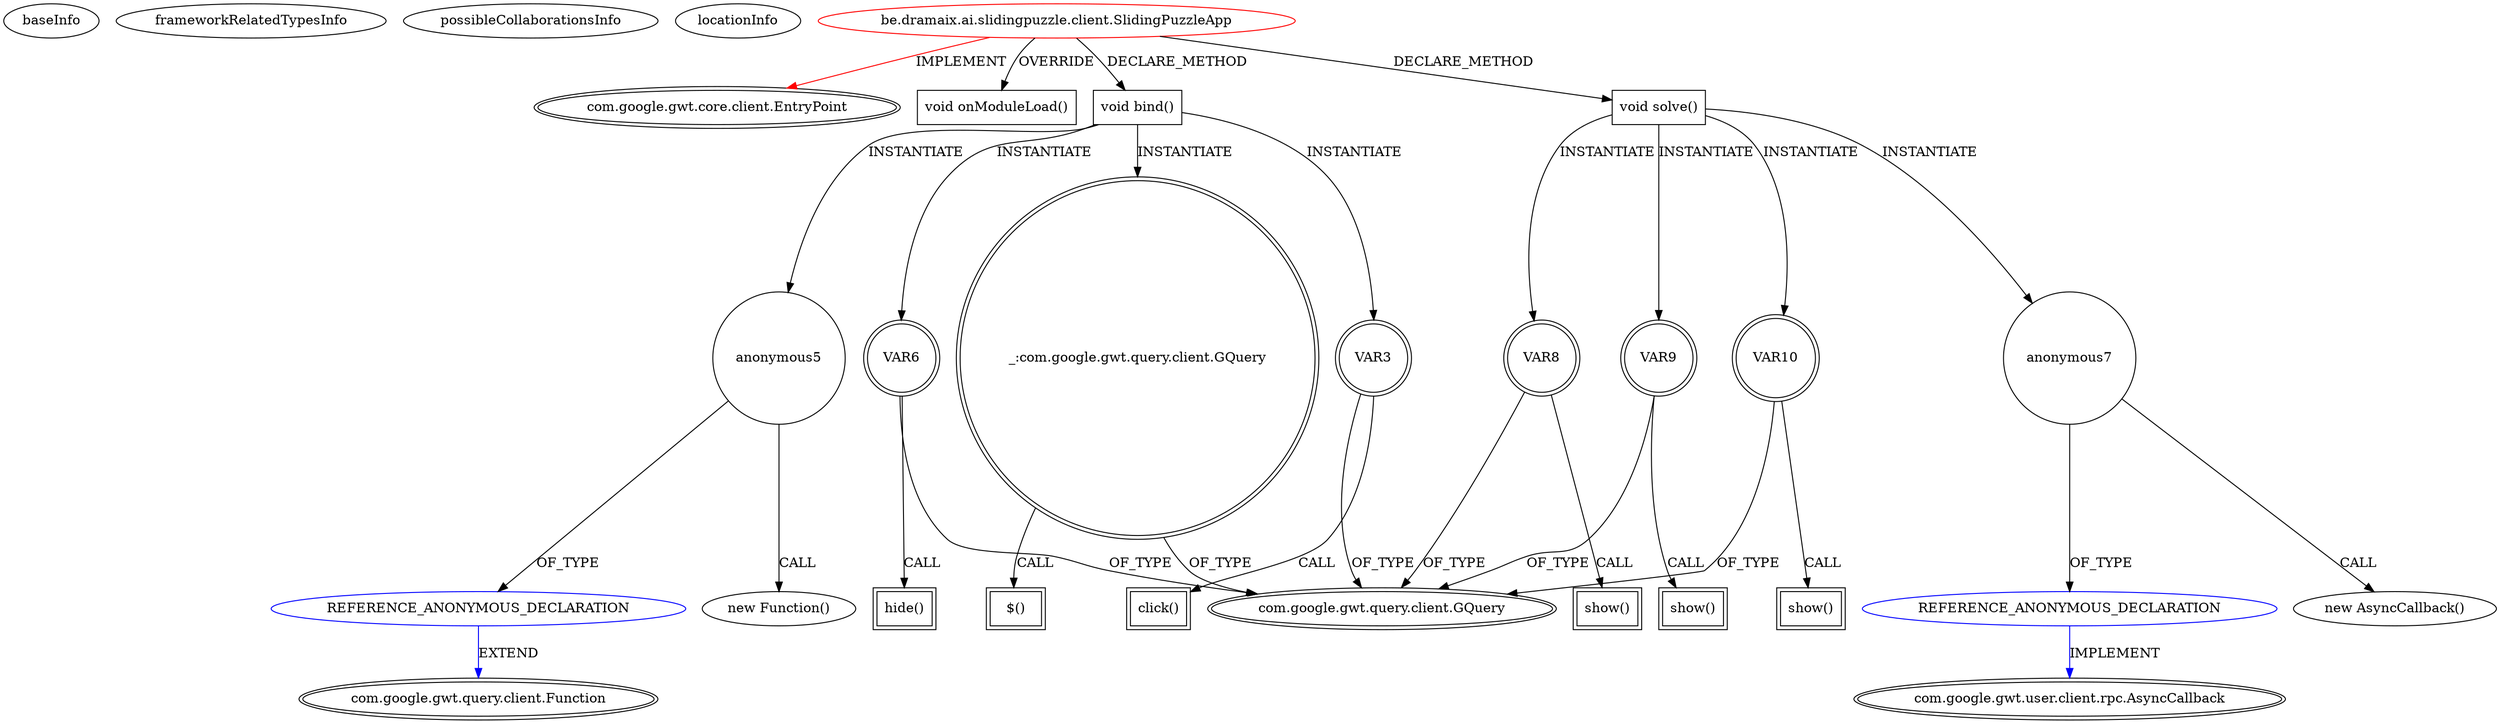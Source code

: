 digraph {
baseInfo[graphId=3113,category="extension_graph",isAnonymous=false,possibleRelation=true]
frameworkRelatedTypesInfo[0="com.google.gwt.core.client.EntryPoint"]
possibleCollaborationsInfo[0="3113~CLIENT_METHOD_DECLARATION-INSTANTIATION-~com.google.gwt.core.client.EntryPoint ~com.google.gwt.user.client.rpc.AsyncCallback ~false~true",1="3113~CLIENT_METHOD_DECLARATION-INSTANTIATION-~com.google.gwt.core.client.EntryPoint ~com.google.gwt.query.client.Function ~false~true"]
locationInfo[projectName="jDramaix-SlidingPuzzle",filePath="/jDramaix-SlidingPuzzle/SlidingPuzzle-master/src/be/dramaix/ai/slidingpuzzle/client/SlidingPuzzleApp.java",contextSignature="SlidingPuzzleApp",graphId="3113"]
0[label="be.dramaix.ai.slidingpuzzle.client.SlidingPuzzleApp",vertexType="ROOT_CLIENT_CLASS_DECLARATION",isFrameworkType=false,color=red]
1[label="com.google.gwt.core.client.EntryPoint",vertexType="FRAMEWORK_INTERFACE_TYPE",isFrameworkType=true,peripheries=2]
2[label="void onModuleLoad()",vertexType="OVERRIDING_METHOD_DECLARATION",isFrameworkType=false,shape=box]
13[label="void bind()",vertexType="CLIENT_METHOD_DECLARATION",isFrameworkType=false,shape=box]
14[label="VAR3",vertexType="VARIABLE_EXPRESION",isFrameworkType=true,peripheries=2,shape=circle]
16[label="com.google.gwt.query.client.GQuery",vertexType="FRAMEWORK_CLASS_TYPE",isFrameworkType=true,peripheries=2]
15[label="click()",vertexType="INSIDE_CALL",isFrameworkType=true,peripheries=2,shape=box]
17[label="_:com.google.gwt.query.client.GQuery",vertexType="VARIABLE_EXPRESION",isFrameworkType=true,peripheries=2,shape=circle]
18[label="$()",vertexType="INSIDE_CALL",isFrameworkType=true,peripheries=2,shape=box]
21[label="anonymous5",vertexType="VARIABLE_EXPRESION",isFrameworkType=false,shape=circle]
22[label="REFERENCE_ANONYMOUS_DECLARATION",vertexType="REFERENCE_ANONYMOUS_DECLARATION",isFrameworkType=false,color=blue]
23[label="com.google.gwt.query.client.Function",vertexType="FRAMEWORK_CLASS_TYPE",isFrameworkType=true,peripheries=2]
20[label="new Function()",vertexType="CONSTRUCTOR_CALL",isFrameworkType=false]
24[label="VAR6",vertexType="VARIABLE_EXPRESION",isFrameworkType=true,peripheries=2,shape=circle]
25[label="hide()",vertexType="INSIDE_CALL",isFrameworkType=true,peripheries=2,shape=box]
27[label="void solve()",vertexType="CLIENT_METHOD_DECLARATION",isFrameworkType=false,shape=box]
29[label="anonymous7",vertexType="VARIABLE_EXPRESION",isFrameworkType=false,shape=circle]
30[label="REFERENCE_ANONYMOUS_DECLARATION",vertexType="REFERENCE_ANONYMOUS_DECLARATION",isFrameworkType=false,color=blue]
31[label="com.google.gwt.user.client.rpc.AsyncCallback",vertexType="FRAMEWORK_INTERFACE_TYPE",isFrameworkType=true,peripheries=2]
28[label="new AsyncCallback()",vertexType="CONSTRUCTOR_CALL",isFrameworkType=false]
32[label="VAR8",vertexType="VARIABLE_EXPRESION",isFrameworkType=true,peripheries=2,shape=circle]
33[label="show()",vertexType="INSIDE_CALL",isFrameworkType=true,peripheries=2,shape=box]
35[label="VAR9",vertexType="VARIABLE_EXPRESION",isFrameworkType=true,peripheries=2,shape=circle]
36[label="show()",vertexType="INSIDE_CALL",isFrameworkType=true,peripheries=2,shape=box]
38[label="VAR10",vertexType="VARIABLE_EXPRESION",isFrameworkType=true,peripheries=2,shape=circle]
39[label="show()",vertexType="INSIDE_CALL",isFrameworkType=true,peripheries=2,shape=box]
0->1[label="IMPLEMENT",color=red]
0->2[label="OVERRIDE"]
0->13[label="DECLARE_METHOD"]
13->14[label="INSTANTIATE"]
14->16[label="OF_TYPE"]
14->15[label="CALL"]
13->17[label="INSTANTIATE"]
17->16[label="OF_TYPE"]
17->18[label="CALL"]
13->21[label="INSTANTIATE"]
22->23[label="EXTEND",color=blue]
21->22[label="OF_TYPE"]
21->20[label="CALL"]
13->24[label="INSTANTIATE"]
24->16[label="OF_TYPE"]
24->25[label="CALL"]
0->27[label="DECLARE_METHOD"]
27->29[label="INSTANTIATE"]
30->31[label="IMPLEMENT",color=blue]
29->30[label="OF_TYPE"]
29->28[label="CALL"]
27->32[label="INSTANTIATE"]
32->16[label="OF_TYPE"]
32->33[label="CALL"]
27->35[label="INSTANTIATE"]
35->16[label="OF_TYPE"]
35->36[label="CALL"]
27->38[label="INSTANTIATE"]
38->16[label="OF_TYPE"]
38->39[label="CALL"]
}
